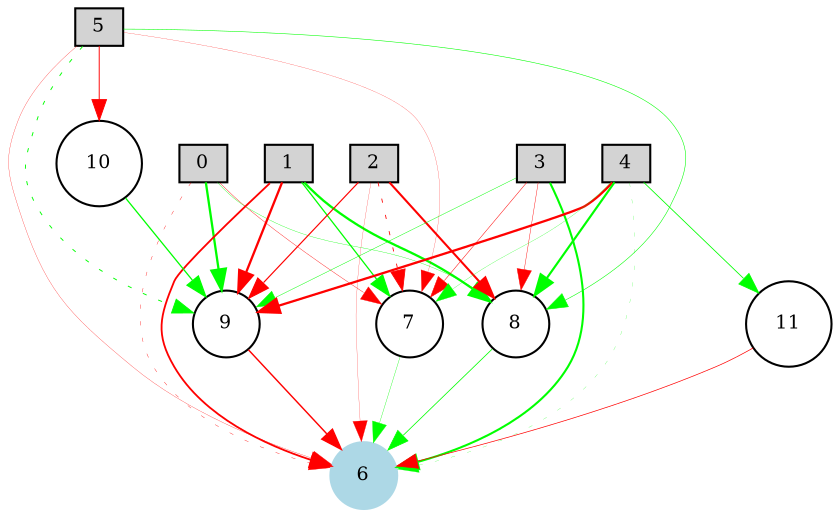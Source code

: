 digraph {
	node [fontsize=9 height=0.2 shape=circle width=0.2]
		0 [shape=box style=filled]
		1 [shape=box style=filled]
		2 [shape=box style=filled]
		3 [shape=box style=filled]
		4 [shape=box style=filled]
		5 [shape=box style=filled]
		6 [color=lightblue style=filled]
			5 -> 9 [color=green penwidth=0.447821394303 style=dotted]
			4 -> 7 [color=green penwidth=0.12223112079 style=solid]
			4 -> 8 [color=green penwidth=1.03039774423 style=solid]
			5 -> 6 [color=red penwidth=0.128313712359 style=solid]
			2 -> 8 [color=red penwidth=0.992174455445 style=solid]
			0 -> 7 [color=red penwidth=0.181136802415 style=solid]
			1 -> 6 [color=red penwidth=0.876361536796 style=solid]
			3 -> 7 [color=red penwidth=0.23663591882 style=solid]
			5 -> 8 [color=green penwidth=0.264509623683 style=solid]
			4 -> 9 [color=red penwidth=1.1 style=solid]
			2 -> 9 [color=red penwidth=0.56356219186 style=solid]
			7 -> 6 [color=green penwidth=0.165585300342 style=solid]
			3 -> 6 [color=green penwidth=0.999734995422 style=solid]
			8 -> 6 [color=green penwidth=0.376710483828 style=solid]
			10 -> 9 [color=green penwidth=0.617056390366 style=solid]
			2 -> 6 [color=red penwidth=0.10342865607 style=solid]
			3 -> 9 [color=green penwidth=0.221573385783 style=solid]
			1 -> 9 [color=red penwidth=1.1 style=solid]
			0 -> 8 [color=green penwidth=0.159706728741 style=solid]
			9 -> 6 [color=red penwidth=0.689426472457 style=solid]
			4 -> 11 [color=green penwidth=0.395548660193 style=solid]
			2 -> 7 [color=red penwidth=0.398673996611 style=dotted]
			5 -> 10 [color=red penwidth=0.453607877026 style=solid]
			4 -> 6 [color=green penwidth=0.100020454994 style=dotted]
			5 -> 7 [color=red penwidth=0.102051612322 style=solid]
			3 -> 8 [color=red penwidth=0.197342748691 style=solid]
			0 -> 6 [color=red penwidth=0.176080828106 style=dotted]
			1 -> 8 [color=green penwidth=1.1 style=solid]
			1 -> 7 [color=green penwidth=0.61584828945 style=solid]
			0 -> 9 [color=green penwidth=1.1 style=solid]
			11 -> 6 [color=red penwidth=0.335219445727 style=solid]
}